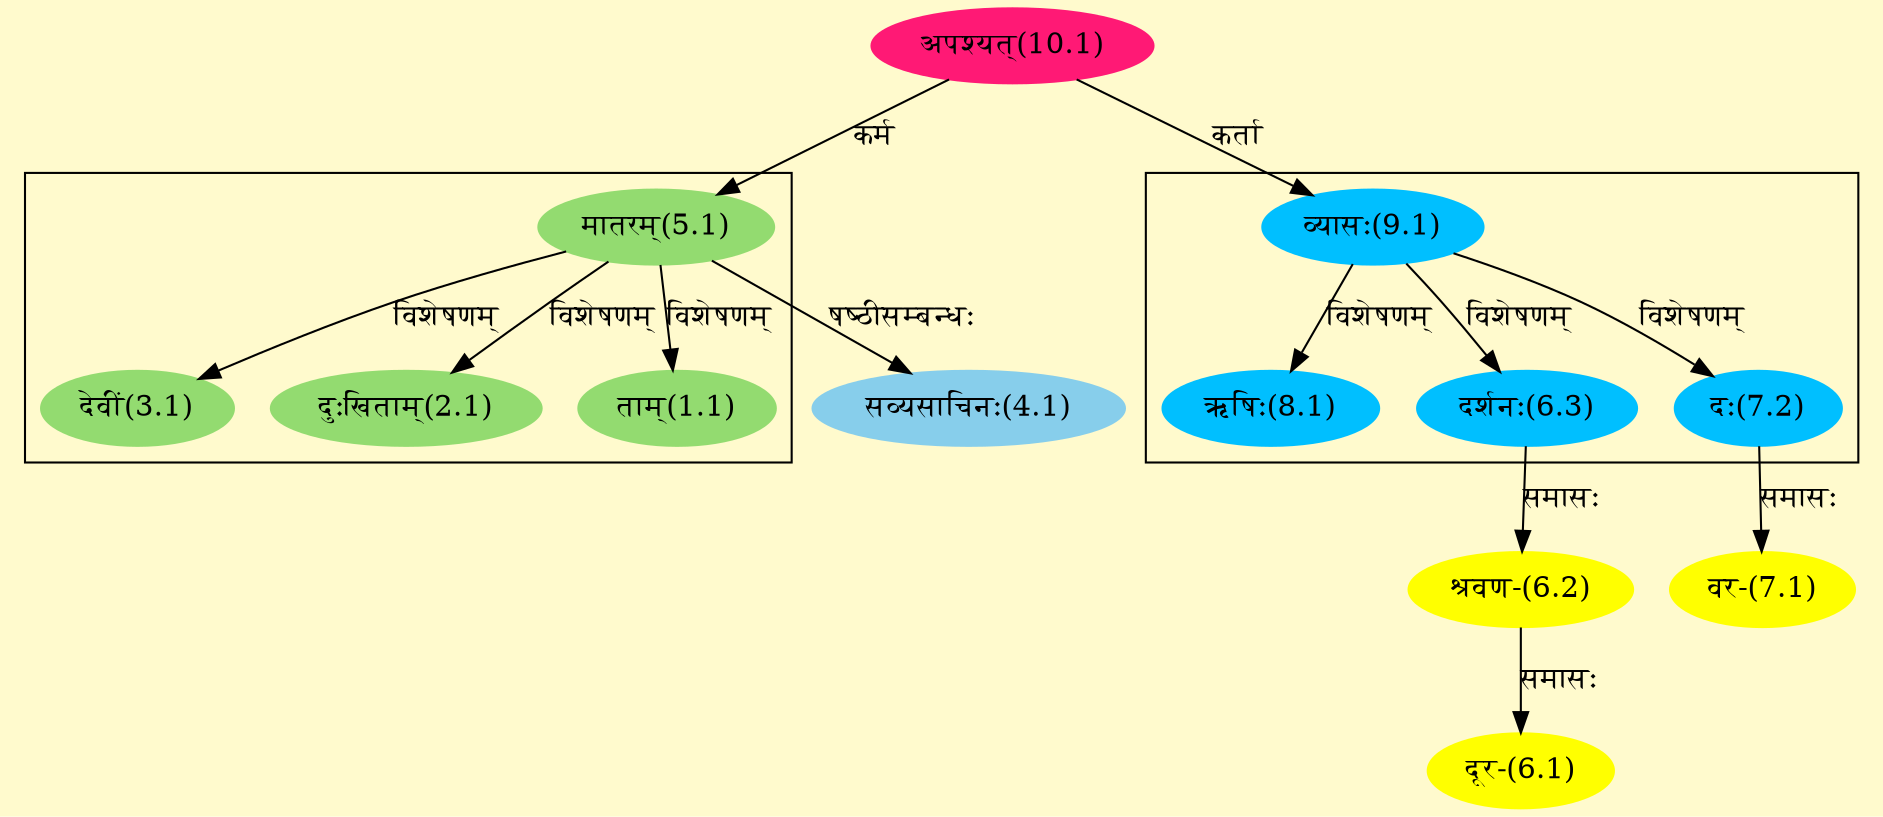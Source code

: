 digraph G{
rankdir=BT;
 compound=true;
 bgcolor="lemonchiffon1";

subgraph cluster_1{
Node1_1 [style=filled, color="#93DB70" label = "ताम्(1.1)"]
Node5_1 [style=filled, color="#93DB70" label = "मातरम्(5.1)"]
Node2_1 [style=filled, color="#93DB70" label = "दुःखिताम्(2.1)"]
Node3_1 [style=filled, color="#93DB70" label = "देवीं(3.1)"]

}

subgraph cluster_2{
Node6_3 [style=filled, color="#00BFFF" label = "दर्शनः(6.3)"]
Node9_1 [style=filled, color="#00BFFF" label = "व्यासः(9.1)"]
Node7_2 [style=filled, color="#00BFFF" label = "दः(7.2)"]
Node8_1 [style=filled, color="#00BFFF" label = "ऋषिः(8.1)"]

}
Node4_1 [style=filled, color="#87CEEB" label = "सव्यसाचिनः(4.1)"]
Node5_1 [style=filled, color="#93DB70" label = "मातरम्(5.1)"]
Node10_1 [style=filled, color="#FF1975" label = "अपश्यत्(10.1)"]
Node6_1 [style=filled, color="#FFFF00" label = "दूर-(6.1)"]
Node6_2 [style=filled, color="#FFFF00" label = "श्रवण-(6.2)"]
Node6_3 [style=filled, color="#00BFFF" label = "दर्शनः(6.3)"]
Node7_1 [style=filled, color="#FFFF00" label = "वर-(7.1)"]
Node7_2 [style=filled, color="#00BFFF" label = "दः(7.2)"]
Node9_1 [style=filled, color="#00BFFF" label = "व्यासः(9.1)"]
/* Start of Relations section */

Node1_1 -> Node5_1 [  label="विशेषणम्"  dir="back" ]
Node2_1 -> Node5_1 [  label="विशेषणम्"  dir="back" ]
Node3_1 -> Node5_1 [  label="विशेषणम्"  dir="back" ]
Node4_1 -> Node5_1 [  label="षष्ठीसम्बन्धः"  dir="back" ]
Node5_1 -> Node10_1 [  label="कर्म"  dir="back" ]
Node6_1 -> Node6_2 [  label="समासः"  dir="back" ]
Node6_2 -> Node6_3 [  label="समासः"  dir="back" ]
Node6_3 -> Node9_1 [  label="विशेषणम्"  dir="back" ]
Node7_1 -> Node7_2 [  label="समासः"  dir="back" ]
Node7_2 -> Node9_1 [  label="विशेषणम्"  dir="back" ]
Node8_1 -> Node9_1 [  label="विशेषणम्"  dir="back" ]
Node9_1 -> Node10_1 [  label="कर्ता"  dir="back" ]
}
